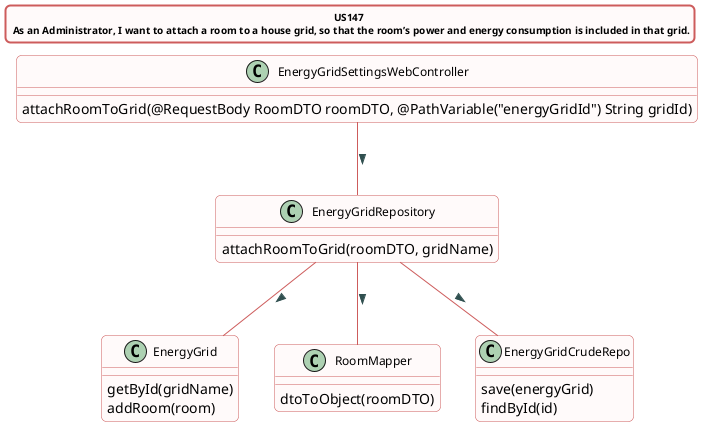 @startuml

title US147 \n As an Administrator, I want to attach a room to a house grid, so that the room’s power and energy consumption is included in that grid.
skinparam titleBorderRoundCorner 10
skinparam titleBorderThickness 2
skinparam titleBorderColor indianred
skinparam titleBackgroundColor Snow
skinparam FontName quicksand
skinparam titleFontSize 10
skinparam roundcorner 10


skinparam class {
 BorderColor indianred
 BackgroundColor indianred
 BackgroundColor Snow
  roundcorner 10
  ArrowFontName Verdana
  ArrowColor indianred
  ArrowFontColor darkslategrey
  FontSize 12
}


class EnergyGridSettingsWebController
class EnergyGridRepository
class EnergyGrid
class RoomMapper
class EnergyGridCrudeRepo

EnergyGridSettingsWebController -- EnergyGridRepository : >
EnergyGridRepository -- EnergyGrid : >
EnergyGridRepository -- RoomMapper : >
EnergyGridRepository -- EnergyGridCrudeRepo : >



class EnergyGridSettingsWebController {
attachRoomToGrid(@RequestBody RoomDTO roomDTO, @PathVariable("energyGridId") String gridId)
}

class EnergyGridRepository{
attachRoomToGrid(roomDTO, gridName)
}

class RoomMapper{
dtoToObject(roomDTO)
}


class EnergyGrid {
getById(gridName)
addRoom(room)
}

class EnergyGridCrudeRepo{
save(energyGrid)
findById(id)
}

@enduml